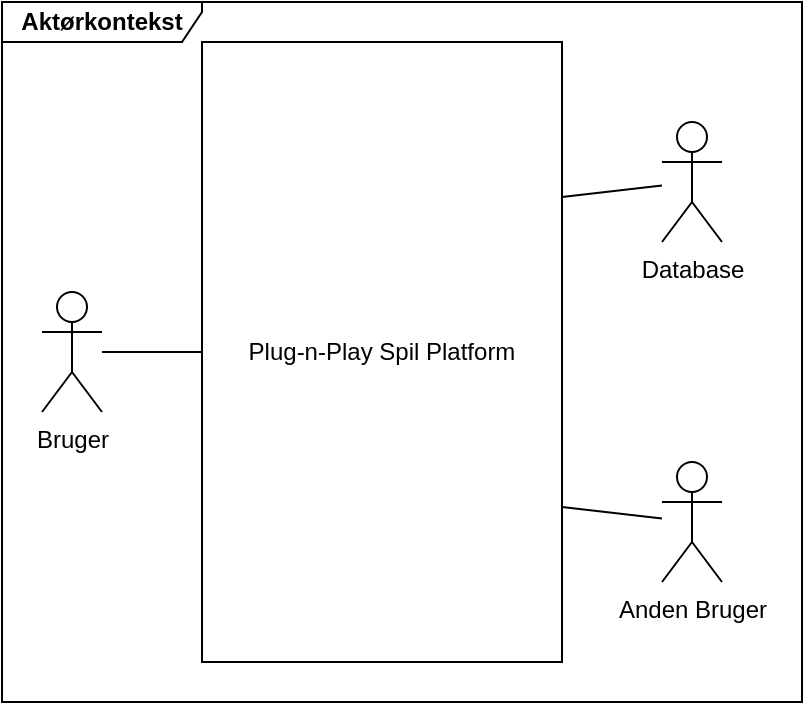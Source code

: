 <mxfile version="14.3.0" type="device" pages="2"><diagram id="JTweGZ7F3eHNjLSzrSs4" name="Aktørkontekst"><mxGraphModel dx="979" dy="553" grid="1" gridSize="10" guides="1" tooltips="1" connect="1" arrows="1" fold="1" page="1" pageScale="1" pageWidth="827" pageHeight="1169" math="0" shadow="0"><root><mxCell id="0"/><mxCell id="1" parent="0"/><mxCell id="vMq2L94_56mivloUe_Vo-25" value="&lt;b&gt;Aktørkontekst&lt;/b&gt;" style="shape=umlFrame;whiteSpace=wrap;html=1;width=100;height=20;" parent="1" vertex="1"><mxGeometry x="80" y="20" width="400" height="350" as="geometry"/></mxCell><mxCell id="3TgstcQ7_SbB23O4pEIU-1" value="" style="edgeStyle=none;rounded=0;orthogonalLoop=1;jettySize=auto;html=1;startArrow=none;startFill=0;endArrow=none;endFill=0;fontSize=16;" edge="1" parent="1" source="vMq2L94_56mivloUe_Vo-18" target="vMq2L94_56mivloUe_Vo-1"><mxGeometry relative="1" as="geometry"/></mxCell><mxCell id="vMq2L94_56mivloUe_Vo-18" value="Plug-n-Play Spil Platform" style="rounded=0;whiteSpace=wrap;html=1;" parent="1" vertex="1"><mxGeometry x="180" y="40" width="180" height="310" as="geometry"/></mxCell><mxCell id="MLMfSCLE5hFC50EiAk6G-3" style="edgeStyle=none;rounded=0;orthogonalLoop=1;jettySize=auto;html=1;startArrow=none;startFill=0;endArrow=none;endFill=0;" edge="1" parent="1" source="vMq2L94_56mivloUe_Vo-1" target="vMq2L94_56mivloUe_Vo-18"><mxGeometry relative="1" as="geometry"/></mxCell><mxCell id="vMq2L94_56mivloUe_Vo-1" value="Bruger" style="shape=umlActor;verticalLabelPosition=bottom;verticalAlign=top;html=1;outlineConnect=0;" parent="1" vertex="1"><mxGeometry x="100" y="165" width="30" height="60" as="geometry"/></mxCell><mxCell id="MLMfSCLE5hFC50EiAk6G-1" style="rounded=0;orthogonalLoop=1;jettySize=auto;html=1;entryX=1;entryY=0.25;entryDx=0;entryDy=0;startArrow=none;startFill=0;endArrow=none;endFill=0;" edge="1" parent="1" source="vMq2L94_56mivloUe_Vo-6" target="vMq2L94_56mivloUe_Vo-18"><mxGeometry relative="1" as="geometry"/></mxCell><mxCell id="vMq2L94_56mivloUe_Vo-6" value="Database" style="shape=umlActor;verticalLabelPosition=bottom;verticalAlign=top;html=1;outlineConnect=0;" parent="1" vertex="1"><mxGeometry x="410" y="80" width="30" height="60" as="geometry"/></mxCell><mxCell id="MLMfSCLE5hFC50EiAk6G-2" style="edgeStyle=none;rounded=0;orthogonalLoop=1;jettySize=auto;html=1;entryX=1;entryY=0.75;entryDx=0;entryDy=0;startArrow=none;startFill=0;endArrow=none;endFill=0;" edge="1" parent="1" source="vMq2L94_56mivloUe_Vo-7" target="vMq2L94_56mivloUe_Vo-18"><mxGeometry relative="1" as="geometry"/></mxCell><mxCell id="vMq2L94_56mivloUe_Vo-7" value="Anden Bruger" style="shape=umlActor;verticalLabelPosition=bottom;verticalAlign=top;html=1;outlineConnect=0;" parent="1" vertex="1"><mxGeometry x="410" y="250" width="30" height="60" as="geometry"/></mxCell></root></mxGraphModel></diagram><diagram id="nyWR43IyoH6kyfT6HoIb" name="UserStory diagram"><mxGraphModel dx="2247" dy="1971" grid="1" gridSize="10" guides="1" tooltips="1" connect="1" arrows="1" fold="1" page="1" pageScale="1" pageWidth="827" pageHeight="1169" math="0" shadow="0"><root><mxCell id="Dx9CDl6LIxtkITsOJWMC-0"/><mxCell id="Dx9CDl6LIxtkITsOJWMC-1" parent="Dx9CDl6LIxtkITsOJWMC-0"/><mxCell id="opmNbSdsAoJAvLHEcBK5-26" value="" style="rounded=0;whiteSpace=wrap;html=1;fontSize=16;" vertex="1" parent="Dx9CDl6LIxtkITsOJWMC-1"><mxGeometry x="200" y="-121" width="160" height="561" as="geometry"/></mxCell><mxCell id="opmNbSdsAoJAvLHEcBK5-27" style="edgeStyle=none;rounded=0;orthogonalLoop=1;jettySize=auto;html=1;entryX=1;entryY=0.5;entryDx=0;entryDy=0;startArrow=none;startFill=0;fontSize=16;endArrow=none;endFill=0;" edge="1" parent="Dx9CDl6LIxtkITsOJWMC-1" source="Dx9CDl6LIxtkITsOJWMC-18" target="opmNbSdsAoJAvLHEcBK5-0"><mxGeometry relative="1" as="geometry"/></mxCell><mxCell id="opmNbSdsAoJAvLHEcBK5-44" style="edgeStyle=none;rounded=0;orthogonalLoop=1;jettySize=auto;html=1;entryX=1;entryY=0.5;entryDx=0;entryDy=0;startArrow=none;startFill=0;endArrow=none;endFill=0;fontSize=16;" edge="1" parent="Dx9CDl6LIxtkITsOJWMC-1" source="Dx9CDl6LIxtkITsOJWMC-18" target="opmNbSdsAoJAvLHEcBK5-6"><mxGeometry relative="1" as="geometry"/></mxCell><mxCell id="opmNbSdsAoJAvLHEcBK5-45" style="edgeStyle=none;rounded=0;orthogonalLoop=1;jettySize=auto;html=1;entryX=1;entryY=0.5;entryDx=0;entryDy=0;startArrow=none;startFill=0;endArrow=none;endFill=0;fontSize=16;" edge="1" parent="Dx9CDl6LIxtkITsOJWMC-1" source="Dx9CDl6LIxtkITsOJWMC-18" target="opmNbSdsAoJAvLHEcBK5-7"><mxGeometry relative="1" as="geometry"/></mxCell><mxCell id="opmNbSdsAoJAvLHEcBK5-46" style="edgeStyle=none;rounded=0;orthogonalLoop=1;jettySize=auto;html=1;entryX=1;entryY=0.5;entryDx=0;entryDy=0;startArrow=none;startFill=0;endArrow=none;endFill=0;fontSize=16;" edge="1" parent="Dx9CDl6LIxtkITsOJWMC-1" source="Dx9CDl6LIxtkITsOJWMC-18" target="opmNbSdsAoJAvLHEcBK5-8"><mxGeometry relative="1" as="geometry"/></mxCell><mxCell id="opmNbSdsAoJAvLHEcBK5-47" style="edgeStyle=none;rounded=0;orthogonalLoop=1;jettySize=auto;html=1;entryX=1;entryY=0.5;entryDx=0;entryDy=0;startArrow=none;startFill=0;endArrow=none;endFill=0;fontSize=16;" edge="1" parent="Dx9CDl6LIxtkITsOJWMC-1" source="Dx9CDl6LIxtkITsOJWMC-18" target="opmNbSdsAoJAvLHEcBK5-19"><mxGeometry relative="1" as="geometry"/></mxCell><mxCell id="opmNbSdsAoJAvLHEcBK5-48" style="edgeStyle=none;rounded=0;orthogonalLoop=1;jettySize=auto;html=1;entryX=1;entryY=0.5;entryDx=0;entryDy=0;startArrow=none;startFill=0;endArrow=none;endFill=0;fontSize=16;" edge="1" parent="Dx9CDl6LIxtkITsOJWMC-1" source="Dx9CDl6LIxtkITsOJWMC-18" target="opmNbSdsAoJAvLHEcBK5-21"><mxGeometry relative="1" as="geometry"/></mxCell><mxCell id="opmNbSdsAoJAvLHEcBK5-49" style="edgeStyle=none;rounded=0;orthogonalLoop=1;jettySize=auto;html=1;entryX=1;entryY=0.5;entryDx=0;entryDy=0;startArrow=none;startFill=0;endArrow=none;endFill=0;fontSize=16;" edge="1" parent="Dx9CDl6LIxtkITsOJWMC-1" source="Dx9CDl6LIxtkITsOJWMC-18" target="opmNbSdsAoJAvLHEcBK5-22"><mxGeometry relative="1" as="geometry"/></mxCell><mxCell id="opmNbSdsAoJAvLHEcBK5-50" style="edgeStyle=none;rounded=0;orthogonalLoop=1;jettySize=auto;html=1;entryX=1;entryY=0.5;entryDx=0;entryDy=0;startArrow=none;startFill=0;endArrow=none;endFill=0;fontSize=16;" edge="1" parent="Dx9CDl6LIxtkITsOJWMC-1" source="Dx9CDl6LIxtkITsOJWMC-18" target="opmNbSdsAoJAvLHEcBK5-23"><mxGeometry relative="1" as="geometry"/></mxCell><mxCell id="Dx9CDl6LIxtkITsOJWMC-18" value="Database" style="shape=umlActor;verticalLabelPosition=bottom;verticalAlign=top;html=1;outlineConnect=0;fontSize=16;" vertex="1" parent="Dx9CDl6LIxtkITsOJWMC-1"><mxGeometry x="520" y="-37.5" width="60" height="120" as="geometry"/></mxCell><mxCell id="Dx9CDl6LIxtkITsOJWMC-23" value="&lt;b style=&quot;font-size: 16px;&quot;&gt;User Stories&lt;/b&gt;" style="shape=umlFrame;whiteSpace=wrap;html=1;width=110;height=30;fontSize=16;" vertex="1" parent="Dx9CDl6LIxtkITsOJWMC-1"><mxGeometry x="-40" y="-140" width="660" height="600" as="geometry"/></mxCell><mxCell id="opmNbSdsAoJAvLHEcBK5-0" value="Gæst spiller spil" style="ellipse;whiteSpace=wrap;html=1;" vertex="1" parent="Dx9CDl6LIxtkITsOJWMC-1"><mxGeometry x="220" y="-110.5" width="120" height="50" as="geometry"/></mxCell><mxCell id="opmNbSdsAoJAvLHEcBK5-1" value="Gæst benytter chatten" style="ellipse;whiteSpace=wrap;html=1;" vertex="1" parent="Dx9CDl6LIxtkITsOJWMC-1"><mxGeometry x="220" y="-56.5" width="120" height="50" as="geometry"/></mxCell><mxCell id="opmNbSdsAoJAvLHEcBK5-6" value="Gæst registrerer sig" style="ellipse;whiteSpace=wrap;html=1;" vertex="1" parent="Dx9CDl6LIxtkITsOJWMC-1"><mxGeometry x="220" y="-2.5" width="120" height="50" as="geometry"/></mxCell><mxCell id="opmNbSdsAoJAvLHEcBK5-7" value="Gæst logger ind" style="ellipse;whiteSpace=wrap;html=1;" vertex="1" parent="Dx9CDl6LIxtkITsOJWMC-1"><mxGeometry x="220" y="51.5" width="120" height="50" as="geometry"/></mxCell><mxCell id="opmNbSdsAoJAvLHEcBK5-8" value="Bruger spiller spil" style="ellipse;whiteSpace=wrap;html=1;" vertex="1" parent="Dx9CDl6LIxtkITsOJWMC-1"><mxGeometry x="220" y="107" width="120" height="50" as="geometry"/></mxCell><mxCell id="opmNbSdsAoJAvLHEcBK5-19" value="Bruger udfordrer&lt;br&gt;til spil" style="ellipse;whiteSpace=wrap;html=1;" vertex="1" parent="Dx9CDl6LIxtkITsOJWMC-1"><mxGeometry x="220" y="161" width="120" height="50" as="geometry"/></mxCell><mxCell id="opmNbSdsAoJAvLHEcBK5-20" value="Bruger benytter chatten" style="ellipse;whiteSpace=wrap;html=1;" vertex="1" parent="Dx9CDl6LIxtkITsOJWMC-1"><mxGeometry x="220" y="215" width="120" height="50" as="geometry"/></mxCell><mxCell id="opmNbSdsAoJAvLHEcBK5-21" value="Bruger benytter vennelisten" style="ellipse;whiteSpace=wrap;html=1;" vertex="1" parent="Dx9CDl6LIxtkITsOJWMC-1"><mxGeometry x="220" y="269" width="120" height="50" as="geometry"/></mxCell><mxCell id="opmNbSdsAoJAvLHEcBK5-22" value="Bruger ser på&lt;br&gt;egen profil" style="ellipse;whiteSpace=wrap;html=1;" vertex="1" parent="Dx9CDl6LIxtkITsOJWMC-1"><mxGeometry x="220" y="323" width="120" height="50" as="geometry"/></mxCell><mxCell id="opmNbSdsAoJAvLHEcBK5-23" value="Bruger ser på&lt;br&gt;andres brugerprofil" style="ellipse;whiteSpace=wrap;html=1;" vertex="1" parent="Dx9CDl6LIxtkITsOJWMC-1"><mxGeometry x="220" y="378" width="120" height="50" as="geometry"/></mxCell><mxCell id="opmNbSdsAoJAvLHEcBK5-38" style="edgeStyle=none;rounded=0;orthogonalLoop=1;jettySize=auto;html=1;entryX=1;entryY=0.5;entryDx=0;entryDy=0;startArrow=none;startFill=0;endArrow=none;endFill=0;fontSize=16;" edge="1" parent="Dx9CDl6LIxtkITsOJWMC-1" source="opmNbSdsAoJAvLHEcBK5-24" target="opmNbSdsAoJAvLHEcBK5-0"><mxGeometry relative="1" as="geometry"/></mxCell><mxCell id="opmNbSdsAoJAvLHEcBK5-39" style="edgeStyle=none;rounded=0;orthogonalLoop=1;jettySize=auto;html=1;entryX=1;entryY=0.5;entryDx=0;entryDy=0;startArrow=none;startFill=0;endArrow=none;endFill=0;fontSize=16;" edge="1" parent="Dx9CDl6LIxtkITsOJWMC-1" source="opmNbSdsAoJAvLHEcBK5-24" target="opmNbSdsAoJAvLHEcBK5-1"><mxGeometry relative="1" as="geometry"/></mxCell><mxCell id="opmNbSdsAoJAvLHEcBK5-40" style="edgeStyle=none;rounded=0;orthogonalLoop=1;jettySize=auto;html=1;entryX=1;entryY=0.5;entryDx=0;entryDy=0;startArrow=none;startFill=0;endArrow=none;endFill=0;fontSize=16;" edge="1" parent="Dx9CDl6LIxtkITsOJWMC-1" source="opmNbSdsAoJAvLHEcBK5-24" target="opmNbSdsAoJAvLHEcBK5-8"><mxGeometry relative="1" as="geometry"/></mxCell><mxCell id="opmNbSdsAoJAvLHEcBK5-41" style="edgeStyle=none;rounded=0;orthogonalLoop=1;jettySize=auto;html=1;entryX=1;entryY=0.5;entryDx=0;entryDy=0;startArrow=none;startFill=0;endArrow=none;endFill=0;fontSize=16;" edge="1" parent="Dx9CDl6LIxtkITsOJWMC-1" source="opmNbSdsAoJAvLHEcBK5-24" target="opmNbSdsAoJAvLHEcBK5-19"><mxGeometry relative="1" as="geometry"/></mxCell><mxCell id="opmNbSdsAoJAvLHEcBK5-42" style="edgeStyle=none;rounded=0;orthogonalLoop=1;jettySize=auto;html=1;entryX=1;entryY=0.5;entryDx=0;entryDy=0;startArrow=none;startFill=0;endArrow=none;endFill=0;fontSize=16;" edge="1" parent="Dx9CDl6LIxtkITsOJWMC-1" source="opmNbSdsAoJAvLHEcBK5-24" target="opmNbSdsAoJAvLHEcBK5-20"><mxGeometry relative="1" as="geometry"/></mxCell><mxCell id="opmNbSdsAoJAvLHEcBK5-43" style="edgeStyle=none;rounded=0;orthogonalLoop=1;jettySize=auto;html=1;entryX=1;entryY=0.5;entryDx=0;entryDy=0;startArrow=none;startFill=0;endArrow=none;endFill=0;fontSize=16;" edge="1" parent="Dx9CDl6LIxtkITsOJWMC-1" source="opmNbSdsAoJAvLHEcBK5-24" target="opmNbSdsAoJAvLHEcBK5-23"><mxGeometry relative="1" as="geometry"/></mxCell><mxCell id="opmNbSdsAoJAvLHEcBK5-24" value="Anden bruger" style="shape=umlActor;verticalLabelPosition=bottom;verticalAlign=top;html=1;outlineConnect=0;fontSize=16;" vertex="1" parent="Dx9CDl6LIxtkITsOJWMC-1"><mxGeometry x="520" y="234" width="60" height="120" as="geometry"/></mxCell><mxCell id="opmNbSdsAoJAvLHEcBK5-28" style="edgeStyle=none;rounded=0;orthogonalLoop=1;jettySize=auto;html=1;entryX=0;entryY=0.5;entryDx=0;entryDy=0;startArrow=none;startFill=0;endArrow=none;endFill=0;fontSize=16;" edge="1" parent="Dx9CDl6LIxtkITsOJWMC-1" source="opmNbSdsAoJAvLHEcBK5-25" target="opmNbSdsAoJAvLHEcBK5-0"><mxGeometry relative="1" as="geometry"/></mxCell><mxCell id="opmNbSdsAoJAvLHEcBK5-29" style="edgeStyle=none;rounded=0;orthogonalLoop=1;jettySize=auto;html=1;entryX=0;entryY=0.5;entryDx=0;entryDy=0;startArrow=none;startFill=0;endArrow=none;endFill=0;fontSize=16;" edge="1" parent="Dx9CDl6LIxtkITsOJWMC-1" source="opmNbSdsAoJAvLHEcBK5-25" target="opmNbSdsAoJAvLHEcBK5-1"><mxGeometry relative="1" as="geometry"/></mxCell><mxCell id="opmNbSdsAoJAvLHEcBK5-30" style="edgeStyle=none;rounded=0;orthogonalLoop=1;jettySize=auto;html=1;entryX=0;entryY=0.5;entryDx=0;entryDy=0;startArrow=none;startFill=0;endArrow=none;endFill=0;fontSize=16;" edge="1" parent="Dx9CDl6LIxtkITsOJWMC-1" source="opmNbSdsAoJAvLHEcBK5-25" target="opmNbSdsAoJAvLHEcBK5-6"><mxGeometry relative="1" as="geometry"/></mxCell><mxCell id="opmNbSdsAoJAvLHEcBK5-31" style="edgeStyle=none;rounded=0;orthogonalLoop=1;jettySize=auto;html=1;entryX=0;entryY=0.5;entryDx=0;entryDy=0;startArrow=none;startFill=0;endArrow=none;endFill=0;fontSize=16;" edge="1" parent="Dx9CDl6LIxtkITsOJWMC-1" source="opmNbSdsAoJAvLHEcBK5-25" target="opmNbSdsAoJAvLHEcBK5-7"><mxGeometry relative="1" as="geometry"/></mxCell><mxCell id="opmNbSdsAoJAvLHEcBK5-32" style="edgeStyle=none;rounded=0;orthogonalLoop=1;jettySize=auto;html=1;entryX=0;entryY=0.5;entryDx=0;entryDy=0;startArrow=none;startFill=0;endArrow=none;endFill=0;fontSize=16;" edge="1" parent="Dx9CDl6LIxtkITsOJWMC-1" source="opmNbSdsAoJAvLHEcBK5-25" target="opmNbSdsAoJAvLHEcBK5-8"><mxGeometry relative="1" as="geometry"/></mxCell><mxCell id="opmNbSdsAoJAvLHEcBK5-33" style="edgeStyle=none;rounded=0;orthogonalLoop=1;jettySize=auto;html=1;entryX=0;entryY=0.5;entryDx=0;entryDy=0;startArrow=none;startFill=0;endArrow=none;endFill=0;fontSize=16;" edge="1" parent="Dx9CDl6LIxtkITsOJWMC-1" source="opmNbSdsAoJAvLHEcBK5-25" target="opmNbSdsAoJAvLHEcBK5-19"><mxGeometry relative="1" as="geometry"/></mxCell><mxCell id="opmNbSdsAoJAvLHEcBK5-34" style="edgeStyle=none;rounded=0;orthogonalLoop=1;jettySize=auto;html=1;entryX=0;entryY=0.5;entryDx=0;entryDy=0;startArrow=none;startFill=0;endArrow=none;endFill=0;fontSize=16;" edge="1" parent="Dx9CDl6LIxtkITsOJWMC-1" source="opmNbSdsAoJAvLHEcBK5-25" target="opmNbSdsAoJAvLHEcBK5-20"><mxGeometry relative="1" as="geometry"/></mxCell><mxCell id="opmNbSdsAoJAvLHEcBK5-35" style="edgeStyle=none;rounded=0;orthogonalLoop=1;jettySize=auto;html=1;entryX=0;entryY=0.5;entryDx=0;entryDy=0;startArrow=none;startFill=0;endArrow=none;endFill=0;fontSize=16;" edge="1" parent="Dx9CDl6LIxtkITsOJWMC-1" source="opmNbSdsAoJAvLHEcBK5-25" target="opmNbSdsAoJAvLHEcBK5-21"><mxGeometry relative="1" as="geometry"/></mxCell><mxCell id="opmNbSdsAoJAvLHEcBK5-36" style="edgeStyle=none;rounded=0;orthogonalLoop=1;jettySize=auto;html=1;entryX=0;entryY=0.5;entryDx=0;entryDy=0;startArrow=none;startFill=0;endArrow=none;endFill=0;fontSize=16;" edge="1" parent="Dx9CDl6LIxtkITsOJWMC-1" source="opmNbSdsAoJAvLHEcBK5-25" target="opmNbSdsAoJAvLHEcBK5-22"><mxGeometry relative="1" as="geometry"/></mxCell><mxCell id="opmNbSdsAoJAvLHEcBK5-37" style="edgeStyle=none;rounded=0;orthogonalLoop=1;jettySize=auto;html=1;entryX=0;entryY=0.5;entryDx=0;entryDy=0;startArrow=none;startFill=0;endArrow=none;endFill=0;fontSize=16;" edge="1" parent="Dx9CDl6LIxtkITsOJWMC-1" source="opmNbSdsAoJAvLHEcBK5-25" target="opmNbSdsAoJAvLHEcBK5-23"><mxGeometry relative="1" as="geometry"/></mxCell><mxCell id="opmNbSdsAoJAvLHEcBK5-25" value="Bruger" style="shape=umlActor;verticalLabelPosition=bottom;verticalAlign=top;html=1;outlineConnect=0;fontSize=16;" vertex="1" parent="Dx9CDl6LIxtkITsOJWMC-1"><mxGeometry x="-20" y="99.5" width="60" height="120" as="geometry"/></mxCell></root></mxGraphModel></diagram></mxfile>